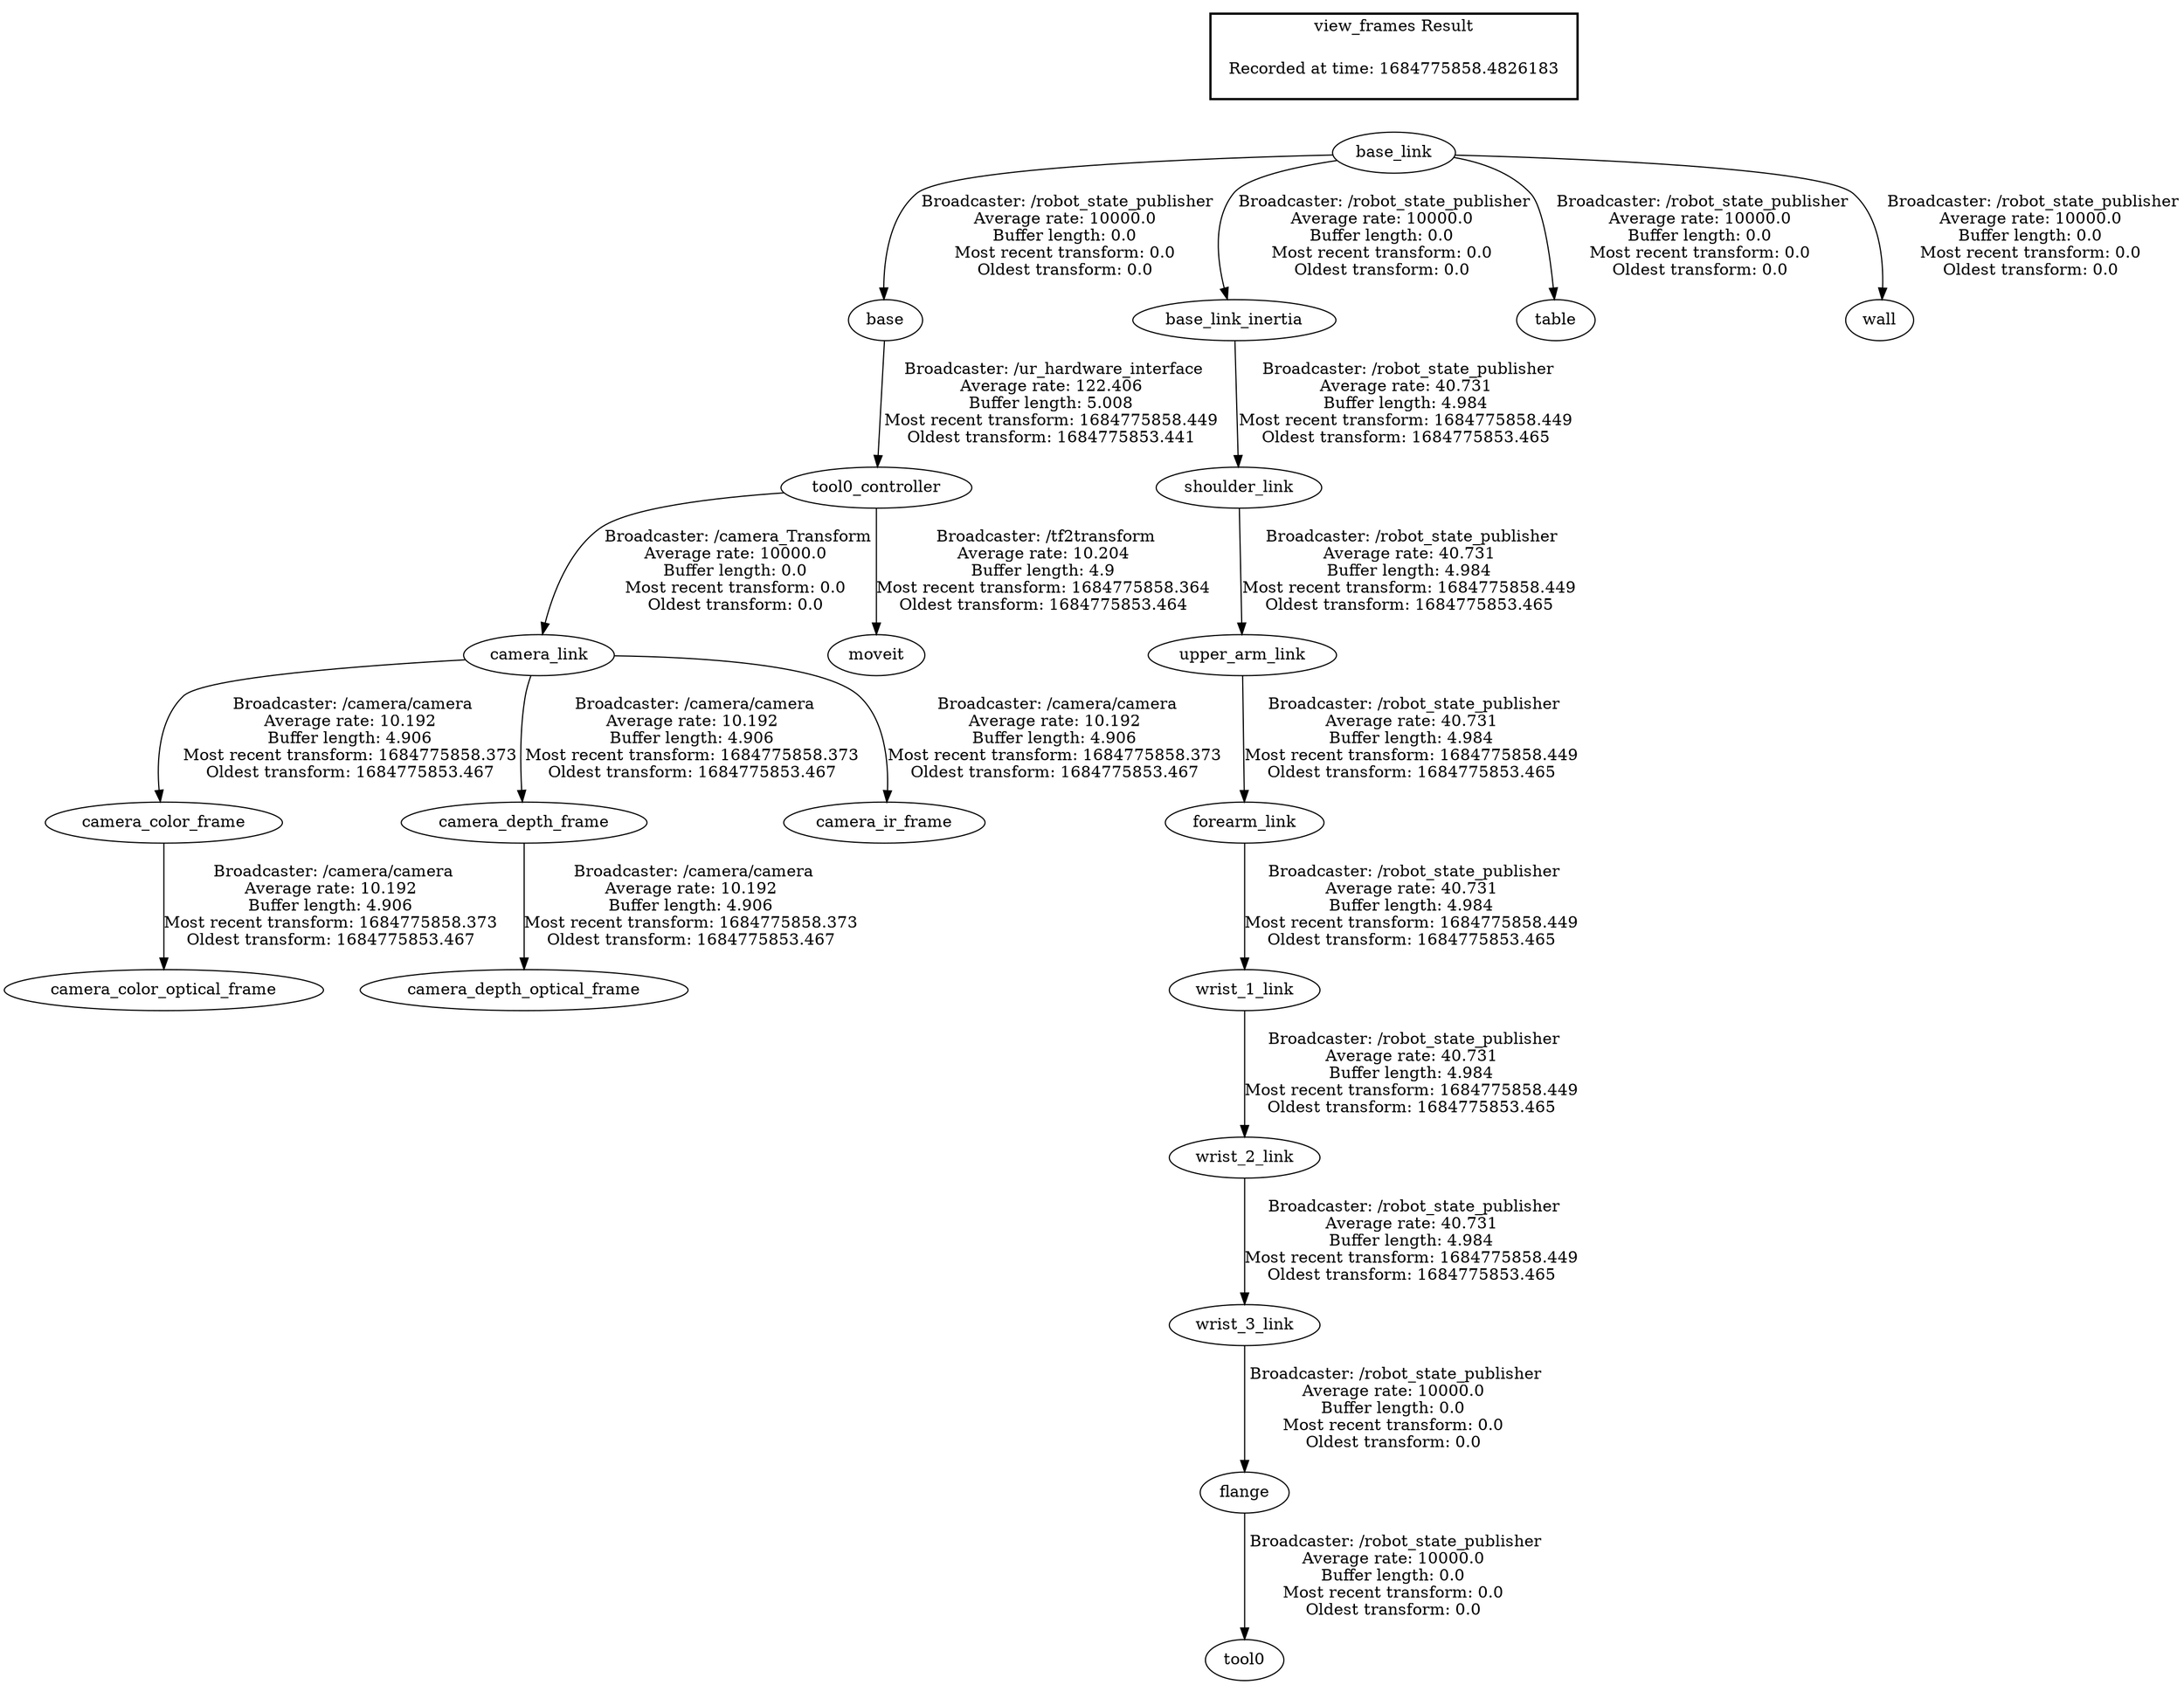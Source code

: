 digraph G {
"base_link" -> "base"[label=" Broadcaster: /robot_state_publisher\nAverage rate: 10000.0\nBuffer length: 0.0\nMost recent transform: 0.0\nOldest transform: 0.0\n"];
"base_link" -> "base_link_inertia"[label=" Broadcaster: /robot_state_publisher\nAverage rate: 10000.0\nBuffer length: 0.0\nMost recent transform: 0.0\nOldest transform: 0.0\n"];
"base_link" -> "table"[label=" Broadcaster: /robot_state_publisher\nAverage rate: 10000.0\nBuffer length: 0.0\nMost recent transform: 0.0\nOldest transform: 0.0\n"];
"flange" -> "tool0"[label=" Broadcaster: /robot_state_publisher\nAverage rate: 10000.0\nBuffer length: 0.0\nMost recent transform: 0.0\nOldest transform: 0.0\n"];
"wrist_3_link" -> "flange"[label=" Broadcaster: /robot_state_publisher\nAverage rate: 10000.0\nBuffer length: 0.0\nMost recent transform: 0.0\nOldest transform: 0.0\n"];
"base_link" -> "wall"[label=" Broadcaster: /robot_state_publisher\nAverage rate: 10000.0\nBuffer length: 0.0\nMost recent transform: 0.0\nOldest transform: 0.0\n"];
"wrist_2_link" -> "wrist_3_link"[label=" Broadcaster: /robot_state_publisher\nAverage rate: 40.731\nBuffer length: 4.984\nMost recent transform: 1684775858.449\nOldest transform: 1684775853.465\n"];
"tool0_controller" -> "camera_link"[label=" Broadcaster: /camera_Transform\nAverage rate: 10000.0\nBuffer length: 0.0\nMost recent transform: 0.0\nOldest transform: 0.0\n"];
"base" -> "tool0_controller"[label=" Broadcaster: /ur_hardware_interface\nAverage rate: 122.406\nBuffer length: 5.008\nMost recent transform: 1684775858.449\nOldest transform: 1684775853.441\n"];
"tool0_controller" -> "moveit"[label=" Broadcaster: /tf2transform\nAverage rate: 10.204\nBuffer length: 4.9\nMost recent transform: 1684775858.364\nOldest transform: 1684775853.464\n"];
"upper_arm_link" -> "forearm_link"[label=" Broadcaster: /robot_state_publisher\nAverage rate: 40.731\nBuffer length: 4.984\nMost recent transform: 1684775858.449\nOldest transform: 1684775853.465\n"];
"shoulder_link" -> "upper_arm_link"[label=" Broadcaster: /robot_state_publisher\nAverage rate: 40.731\nBuffer length: 4.984\nMost recent transform: 1684775858.449\nOldest transform: 1684775853.465\n"];
"base_link_inertia" -> "shoulder_link"[label=" Broadcaster: /robot_state_publisher\nAverage rate: 40.731\nBuffer length: 4.984\nMost recent transform: 1684775858.449\nOldest transform: 1684775853.465\n"];
"forearm_link" -> "wrist_1_link"[label=" Broadcaster: /robot_state_publisher\nAverage rate: 40.731\nBuffer length: 4.984\nMost recent transform: 1684775858.449\nOldest transform: 1684775853.465\n"];
"wrist_1_link" -> "wrist_2_link"[label=" Broadcaster: /robot_state_publisher\nAverage rate: 40.731\nBuffer length: 4.984\nMost recent transform: 1684775858.449\nOldest transform: 1684775853.465\n"];
"camera_color_frame" -> "camera_color_optical_frame"[label=" Broadcaster: /camera/camera\nAverage rate: 10.192\nBuffer length: 4.906\nMost recent transform: 1684775858.373\nOldest transform: 1684775853.467\n"];
"camera_link" -> "camera_color_frame"[label=" Broadcaster: /camera/camera\nAverage rate: 10.192\nBuffer length: 4.906\nMost recent transform: 1684775858.373\nOldest transform: 1684775853.467\n"];
"camera_depth_frame" -> "camera_depth_optical_frame"[label=" Broadcaster: /camera/camera\nAverage rate: 10.192\nBuffer length: 4.906\nMost recent transform: 1684775858.373\nOldest transform: 1684775853.467\n"];
"camera_link" -> "camera_depth_frame"[label=" Broadcaster: /camera/camera\nAverage rate: 10.192\nBuffer length: 4.906\nMost recent transform: 1684775858.373\nOldest transform: 1684775853.467\n"];
"camera_link" -> "camera_ir_frame"[label=" Broadcaster: /camera/camera\nAverage rate: 10.192\nBuffer length: 4.906\nMost recent transform: 1684775858.373\nOldest transform: 1684775853.467\n"];
edge [style=invis];
 subgraph cluster_legend { style=bold; color=black; label ="view_frames Result";
"Recorded at time: 1684775858.4826183"[ shape=plaintext ] ;
}->"base_link";
}